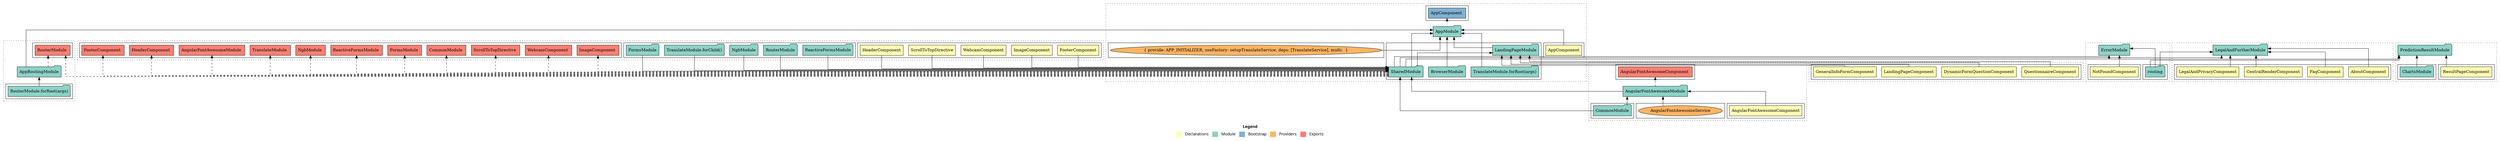 digraph dependencies { node [shape="rect", style="filled", colorscheme=set312]; ranksep=0.4; compound=false; remincross=true; splines=true; splines=ortho; rankdir=LR; rankdir=TB; rankdir=BT; label=<<table BORDER="0"> <tr> <td colspan="5" align="center"><b>Legend</b></td> </tr> <tr> <td> <table BORDER="0"> <tr> <td bgcolor="#ffffb3" width="20"></td> <td>  Declarations</td> </tr> </table> </td> <td> <table BORDER="0"> <tr> <td bgcolor="#8dd3c7" width="20"></td> <td>  Module</td> </tr> </table> </td> <td> <table BORDER="0"> <tr> <td bgcolor="#80b1d3" width="20"></td> <td>  Bootstrap</td> </tr> </table> </td> <td> <table BORDER="0"> <tr> <td bgcolor="#fdb462" width="20"></td> <td>  Providers</td> </tr> </table> </td> <td> <table BORDER="0"> <tr> <td bgcolor="#fb8072" width="20"></td> <td>  Exports</td> </tr> </table> </td> </tr></table>>; ratio=compress; fontname="sans-serif";  subgraph "cluster_AngularFontAwesomeModule" { label=""; style="dotted";node [shape="folder", fillcolor=1]; subgraph cluster_AngularFontAwesomeModule_declarations { style="solid";node [style="filled", shape="rect"]; node [fillcolor=2]; "AngularFontAwesomeComponent"; }  "AngularFontAwesomeComponent" -> "AngularFontAwesomeModule" [style="solid", lhead="cluster_AngularFontAwesomeModule" ltail="cluster_AngularFontAwesomeModule_declarations"]; subgraph "cluster_AngularFontAwesomeModule_AngularFontAwesomeComponent_providers" { style="solid";  }    subgraph cluster_AngularFontAwesomeModule_imports { style="solid"; node [style="filled", fillcolor=1, shape="rect"];    "CommonModule" [label="CommonModule", shape="folder"];   }    "CommonModule" -> "AngularFontAwesomeModule" [lhead="cluster_AngularFontAwesomeModule", ltail="cluster_AngularFontAwesomeModule_imports"];     subgraph cluster_AngularFontAwesomeModule_exports { style="solid";node [style="filled", fillcolor=4, shape="rect"];"AngularFontAwesomeComponent " [label="AngularFontAwesomeComponent ", shape="rect"]}  "AngularFontAwesomeModule" -> "AngularFontAwesomeComponent " [style="dashed", ltail="cluster_AngularFontAwesomeModule" lhead="cluster_AngularFontAwesomeModule_exports"];    subgraph cluster_AngularFontAwesomeModule_bootstrap { style="solid"; node [style="filled", fillcolor=5, shape="rect"];  }    subgraph cluster_AngularFontAwesomeModule_providers { style="solid"; node [style="filled", fillcolor=6, shape="rect"];    "AngularFontAwesomeService" [label="AngularFontAwesomeService", shape="oval"];   }    "AngularFontAwesomeService" -> "AngularFontAwesomeModule" [lhead="cluster_AngularFontAwesomeModule", ltail="cluster_AngularFontAwesomeModule_providers"];     }  subgraph "cluster_AppRoutingModule" { label=""; style="dotted";node [shape="folder", fillcolor=1]; subgraph cluster_AppRoutingModule_declarations { style="solid";node [style="filled", shape="rect"]; }    subgraph cluster_AppRoutingModule_imports { style="solid"; node [style="filled", fillcolor=1, shape="rect"];    "RouterModule.forRoot(args)" [label="RouterModule.forRoot(args)", shape="folder"];   }    "RouterModule.forRoot(args)" -> "AppRoutingModule" [lhead="cluster_AppRoutingModule", ltail="cluster_AppRoutingModule_imports"];     subgraph cluster_AppRoutingModule_exports { style="solid";node [style="filled", fillcolor=4, shape="rect"];"RouterModule " [label="RouterModule ", shape="rect"]}  "AppRoutingModule" -> "RouterModule " [style="dashed", ltail="cluster_AppRoutingModule" lhead="cluster_AppRoutingModule_exports"];    subgraph cluster_AppRoutingModule_bootstrap { style="solid"; node [style="filled", fillcolor=5, shape="rect"];  }    subgraph cluster_AppRoutingModule_providers { style="solid"; node [style="filled", fillcolor=6, shape="rect"];   }     }  subgraph "cluster_AppModule" { label=""; style="dotted";node [shape="folder", fillcolor=1]; subgraph cluster_AppModule_declarations { style="solid";node [style="filled", shape="rect"]; node [fillcolor=2]; "AppComponent"; }  "AppComponent" -> "AppModule" [style="solid", lhead="cluster_AppModule" ltail="cluster_AppModule_declarations"]; subgraph "cluster_AppModule_AppComponent_providers" { style="solid";  }    subgraph cluster_AppModule_imports { style="solid"; node [style="filled", fillcolor=1, shape="rect"];    "BrowserModule" [label="BrowserModule", shape="folder"];    "AppRoutingModule" [label="AppRoutingModule", shape="folder"];    "TranslateModule.forRoot(args)" [label="TranslateModule.forRoot(args)", shape="folder"];    "LandingPageModule" [label="LandingPageModule", shape="folder"];    "SharedModule" [label="SharedModule", shape="folder"];   }    "BrowserModule" -> "AppModule" [lhead="cluster_AppModule", ltail="cluster_AppModule_imports"];    "AppRoutingModule" -> "AppModule" [lhead="cluster_AppModule", ltail="cluster_AppModule_imports"];    "TranslateModule.forRoot(args)" -> "AppModule" [lhead="cluster_AppModule", ltail="cluster_AppModule_imports"];    "LandingPageModule" -> "AppModule" [lhead="cluster_AppModule", ltail="cluster_AppModule_imports"];    "SharedModule" -> "AppModule" [lhead="cluster_AppModule", ltail="cluster_AppModule_imports"];     subgraph cluster_AppModule_exports { style="solid";node [style="filled", fillcolor=4, shape="rect"];}    subgraph cluster_AppModule_bootstrap { style="solid"; node [style="filled", fillcolor=5, shape="rect"];  "AppComponent " [label="AppComponent ", shape="rect"]  }  "AppModule" -> "AppComponent " [style="dotted", lhead="cluster_AppModule_bootstrap" ltail="cluster_AppModule"];    subgraph cluster_AppModule_providers { style="solid"; node [style="filled", fillcolor=6, shape="rect"];    "{ provide: APP_INITIALIZER, useFactory: setupTranslateService, deps: [TranslateService], multi:  }" [label="{ provide: APP_INITIALIZER, useFactory: setupTranslateService, deps: [TranslateService], multi:  }", shape="oval"];   }    "{ provide: APP_INITIALIZER, useFactory: setupTranslateService, deps: [TranslateService], multi:  }" -> "AppModule" [lhead="cluster_AppModule", ltail="cluster_AppModule_providers"];     }  subgraph "cluster_ErrorModule" { label=""; style="dotted";node [shape="folder", fillcolor=1]; subgraph cluster_ErrorModule_declarations { style="solid";node [style="filled", shape="rect"]; node [fillcolor=2]; "NotFoundComponent"; }  "NotFoundComponent" -> "ErrorModule" [style="solid", lhead="cluster_ErrorModule" ltail="cluster_ErrorModule_declarations"]; subgraph "cluster_ErrorModule_NotFoundComponent_providers" { style="solid";  }    subgraph cluster_ErrorModule_imports { style="solid"; node [style="filled", fillcolor=1, shape="rect"];    "SharedModule" [label="SharedModule", shape="folder"];    "routing" [label="routing", shape="folder"];   }    "SharedModule" -> "ErrorModule" [lhead="cluster_ErrorModule", ltail="cluster_ErrorModule_imports"];    "routing" -> "ErrorModule" [lhead="cluster_ErrorModule", ltail="cluster_ErrorModule_imports"];     subgraph cluster_ErrorModule_exports { style="solid";node [style="filled", fillcolor=4, shape="rect"];}    subgraph cluster_ErrorModule_bootstrap { style="solid"; node [style="filled", fillcolor=5, shape="rect"];  }    subgraph cluster_ErrorModule_providers { style="solid"; node [style="filled", fillcolor=6, shape="rect"];   }     }  subgraph "cluster_LandingPageModule" { label=""; style="dotted";node [shape="folder", fillcolor=1]; subgraph cluster_LandingPageModule_declarations { style="solid";node [style="filled", shape="rect"]; node [fillcolor=2]; "LandingPageComponent"; node [fillcolor=2]; "GeneralInfoFormComponent"; node [fillcolor=2]; "QuestionnaireComponent"; node [fillcolor=2]; "DynamicFormQuestionComponent"; }  "LandingPageComponent" -> "LandingPageModule" [style="solid", lhead="cluster_LandingPageModule" ltail="cluster_LandingPageModule_declarations"]; subgraph "cluster_LandingPageModule_LandingPageComponent_providers" { style="solid";  }  "GeneralInfoFormComponent" -> "LandingPageModule" [style="solid", lhead="cluster_LandingPageModule" ltail="cluster_LandingPageModule_declarations"]; subgraph "cluster_LandingPageModule_GeneralInfoFormComponent_providers" { style="solid";  }  "QuestionnaireComponent" -> "LandingPageModule" [style="solid", lhead="cluster_LandingPageModule" ltail="cluster_LandingPageModule_declarations"]; subgraph "cluster_LandingPageModule_QuestionnaireComponent_providers" { style="solid";  }  "DynamicFormQuestionComponent" -> "LandingPageModule" [style="solid", lhead="cluster_LandingPageModule" ltail="cluster_LandingPageModule_declarations"]; subgraph "cluster_LandingPageModule_DynamicFormQuestionComponent_providers" { style="solid";  }    subgraph cluster_LandingPageModule_imports { style="solid"; node [style="filled", fillcolor=1, shape="rect"];    "SharedModule" [label="SharedModule", shape="folder"];   }    "SharedModule" -> "LandingPageModule" [lhead="cluster_LandingPageModule", ltail="cluster_LandingPageModule_imports"];     subgraph cluster_LandingPageModule_exports { style="solid";node [style="filled", fillcolor=4, shape="rect"];}    subgraph cluster_LandingPageModule_bootstrap { style="solid"; node [style="filled", fillcolor=5, shape="rect"];  }    subgraph cluster_LandingPageModule_providers { style="solid"; node [style="filled", fillcolor=6, shape="rect"];   }     }  subgraph "cluster_LegalAndFurtherModule" { label=""; style="dotted";node [shape="folder", fillcolor=1]; subgraph cluster_LegalAndFurtherModule_declarations { style="solid";node [style="filled", shape="rect"]; node [fillcolor=2]; "CentralRenderComponent"; node [fillcolor=2]; "LegalAndPrivacyComponent"; node [fillcolor=2]; "AboutComponent"; node [fillcolor=2]; "FaqComponent"; }  "CentralRenderComponent" -> "LegalAndFurtherModule" [style="solid", lhead="cluster_LegalAndFurtherModule" ltail="cluster_LegalAndFurtherModule_declarations"]; subgraph "cluster_LegalAndFurtherModule_CentralRenderComponent_providers" { style="solid";  }  "LegalAndPrivacyComponent" -> "LegalAndFurtherModule" [style="solid", lhead="cluster_LegalAndFurtherModule" ltail="cluster_LegalAndFurtherModule_declarations"]; subgraph "cluster_LegalAndFurtherModule_LegalAndPrivacyComponent_providers" { style="solid";  }  "AboutComponent" -> "LegalAndFurtherModule" [style="solid", lhead="cluster_LegalAndFurtherModule" ltail="cluster_LegalAndFurtherModule_declarations"]; subgraph "cluster_LegalAndFurtherModule_AboutComponent_providers" { style="solid";  }  "FaqComponent" -> "LegalAndFurtherModule" [style="solid", lhead="cluster_LegalAndFurtherModule" ltail="cluster_LegalAndFurtherModule_declarations"]; subgraph "cluster_LegalAndFurtherModule_FaqComponent_providers" { style="solid";  }    subgraph cluster_LegalAndFurtherModule_imports { style="solid"; node [style="filled", fillcolor=1, shape="rect"];    "routing" [label="routing", shape="folder"];    "SharedModule" [label="SharedModule", shape="folder"];   }    "routing" -> "LegalAndFurtherModule" [lhead="cluster_LegalAndFurtherModule", ltail="cluster_LegalAndFurtherModule_imports"];    "SharedModule" -> "LegalAndFurtherModule" [lhead="cluster_LegalAndFurtherModule", ltail="cluster_LegalAndFurtherModule_imports"];     subgraph cluster_LegalAndFurtherModule_exports { style="solid";node [style="filled", fillcolor=4, shape="rect"];}    subgraph cluster_LegalAndFurtherModule_bootstrap { style="solid"; node [style="filled", fillcolor=5, shape="rect"];  }    subgraph cluster_LegalAndFurtherModule_providers { style="solid"; node [style="filled", fillcolor=6, shape="rect"];   }     }  subgraph "cluster_PredictionResultModule" { label=""; style="dotted";node [shape="folder", fillcolor=1]; subgraph cluster_PredictionResultModule_declarations { style="solid";node [style="filled", shape="rect"]; node [fillcolor=2]; "ResultPageComponent"; }  "ResultPageComponent" -> "PredictionResultModule" [style="solid", lhead="cluster_PredictionResultModule" ltail="cluster_PredictionResultModule_declarations"]; subgraph "cluster_PredictionResultModule_ResultPageComponent_providers" { style="solid";  }    subgraph cluster_PredictionResultModule_imports { style="solid"; node [style="filled", fillcolor=1, shape="rect"];    "routing" [label="routing", shape="folder"];    "SharedModule" [label="SharedModule", shape="folder"];    "ChartsModule" [label="ChartsModule", shape="folder"];   }    "routing" -> "PredictionResultModule" [lhead="cluster_PredictionResultModule", ltail="cluster_PredictionResultModule_imports"];    "SharedModule" -> "PredictionResultModule" [lhead="cluster_PredictionResultModule", ltail="cluster_PredictionResultModule_imports"];    "ChartsModule" -> "PredictionResultModule" [lhead="cluster_PredictionResultModule", ltail="cluster_PredictionResultModule_imports"];     subgraph cluster_PredictionResultModule_exports { style="solid";node [style="filled", fillcolor=4, shape="rect"];}    subgraph cluster_PredictionResultModule_bootstrap { style="solid"; node [style="filled", fillcolor=5, shape="rect"];  }    subgraph cluster_PredictionResultModule_providers { style="solid"; node [style="filled", fillcolor=6, shape="rect"];   }     }  subgraph "cluster_SharedModule" { label=""; style="dotted";node [shape="folder", fillcolor=1]; subgraph cluster_SharedModule_declarations { style="solid";node [style="filled", shape="rect"]; node [fillcolor=2]; "HeaderComponent"; node [fillcolor=2]; "FooterComponent"; node [fillcolor=2]; "ImageComponent"; node [fillcolor=2]; "WebcamComponent"; node [fillcolor=2]; "ScrollToTopDirective"; }  "HeaderComponent" -> "SharedModule" [style="solid", lhead="cluster_SharedModule" ltail="cluster_SharedModule_declarations"]; subgraph "cluster_SharedModule_HeaderComponent_providers" { style="solid";  }  "FooterComponent" -> "SharedModule" [style="solid", lhead="cluster_SharedModule" ltail="cluster_SharedModule_declarations"]; subgraph "cluster_SharedModule_FooterComponent_providers" { style="solid";  }  "ImageComponent" -> "SharedModule" [style="solid", lhead="cluster_SharedModule" ltail="cluster_SharedModule_declarations"]; subgraph "cluster_SharedModule_ImageComponent_providers" { style="solid";  }  "WebcamComponent" -> "SharedModule" [style="solid", lhead="cluster_SharedModule" ltail="cluster_SharedModule_declarations"]; subgraph "cluster_SharedModule_WebcamComponent_providers" { style="solid";  }  "ScrollToTopDirective" -> "SharedModule" [style="solid", lhead="cluster_SharedModule" ltail="cluster_SharedModule_declarations"]; subgraph "cluster_SharedModule_ScrollToTopDirective_providers" { style="solid";  }    subgraph cluster_SharedModule_imports { style="solid"; node [style="filled", fillcolor=1, shape="rect"];    "CommonModule" [label="CommonModule", shape="folder"];    "FormsModule" [label="FormsModule", shape="folder"];    "ReactiveFormsModule" [label="ReactiveFormsModule", shape="folder"];    "RouterModule" [label="RouterModule", shape="folder"];    "NgbModule" [label="NgbModule", shape="folder"];    "TranslateModule.forChild()" [label="TranslateModule.forChild()", shape="folder"];    "AngularFontAwesomeModule" [label="AngularFontAwesomeModule", shape="folder"];   }    "CommonModule" -> "SharedModule" [lhead="cluster_SharedModule", ltail="cluster_SharedModule_imports"];    "FormsModule" -> "SharedModule" [lhead="cluster_SharedModule", ltail="cluster_SharedModule_imports"];    "ReactiveFormsModule" -> "SharedModule" [lhead="cluster_SharedModule", ltail="cluster_SharedModule_imports"];    "RouterModule" -> "SharedModule" [lhead="cluster_SharedModule", ltail="cluster_SharedModule_imports"];    "NgbModule" -> "SharedModule" [lhead="cluster_SharedModule", ltail="cluster_SharedModule_imports"];    "TranslateModule.forChild()" -> "SharedModule" [lhead="cluster_SharedModule", ltail="cluster_SharedModule_imports"];    "AngularFontAwesomeModule" -> "SharedModule" [lhead="cluster_SharedModule", ltail="cluster_SharedModule_imports"];     subgraph cluster_SharedModule_exports { style="solid";node [style="filled", fillcolor=4, shape="rect"];"HeaderComponent " [label="HeaderComponent ", shape="rect"]"FooterComponent " [label="FooterComponent ", shape="rect"]"ImageComponent " [label="ImageComponent ", shape="rect"]"WebcamComponent " [label="WebcamComponent ", shape="rect"]"ScrollToTopDirective " [label="ScrollToTopDirective ", shape="rect"]"CommonModule " [label="CommonModule ", shape="rect"]"FormsModule " [label="FormsModule ", shape="rect"]"ReactiveFormsModule " [label="ReactiveFormsModule ", shape="rect"]"RouterModule " [label="RouterModule ", shape="rect"]"NgbModule " [label="NgbModule ", shape="rect"]"TranslateModule " [label="TranslateModule ", shape="rect"]"AngularFontAwesomeModule " [label="AngularFontAwesomeModule ", shape="rect"]}  "SharedModule" -> "HeaderComponent " [style="dashed", ltail="cluster_SharedModule" lhead="cluster_SharedModule_exports"];  "SharedModule" -> "FooterComponent " [style="dashed", ltail="cluster_SharedModule" lhead="cluster_SharedModule_exports"];  "SharedModule" -> "ImageComponent " [style="dashed", ltail="cluster_SharedModule" lhead="cluster_SharedModule_exports"];  "SharedModule" -> "WebcamComponent " [style="dashed", ltail="cluster_SharedModule" lhead="cluster_SharedModule_exports"];  "SharedModule" -> "ScrollToTopDirective " [style="dashed", ltail="cluster_SharedModule" lhead="cluster_SharedModule_exports"];  "SharedModule" -> "CommonModule " [style="dashed", ltail="cluster_SharedModule" lhead="cluster_SharedModule_exports"];  "SharedModule" -> "FormsModule " [style="dashed", ltail="cluster_SharedModule" lhead="cluster_SharedModule_exports"];  "SharedModule" -> "ReactiveFormsModule " [style="dashed", ltail="cluster_SharedModule" lhead="cluster_SharedModule_exports"];  "SharedModule" -> "RouterModule " [style="dashed", ltail="cluster_SharedModule" lhead="cluster_SharedModule_exports"];  "SharedModule" -> "NgbModule " [style="dashed", ltail="cluster_SharedModule" lhead="cluster_SharedModule_exports"];  "SharedModule" -> "TranslateModule " [style="dashed", ltail="cluster_SharedModule" lhead="cluster_SharedModule_exports"];  "SharedModule" -> "AngularFontAwesomeModule " [style="dashed", ltail="cluster_SharedModule" lhead="cluster_SharedModule_exports"];    subgraph cluster_SharedModule_bootstrap { style="solid"; node [style="filled", fillcolor=5, shape="rect"];  }    subgraph cluster_SharedModule_providers { style="solid"; node [style="filled", fillcolor=6, shape="rect"];   }     }  }